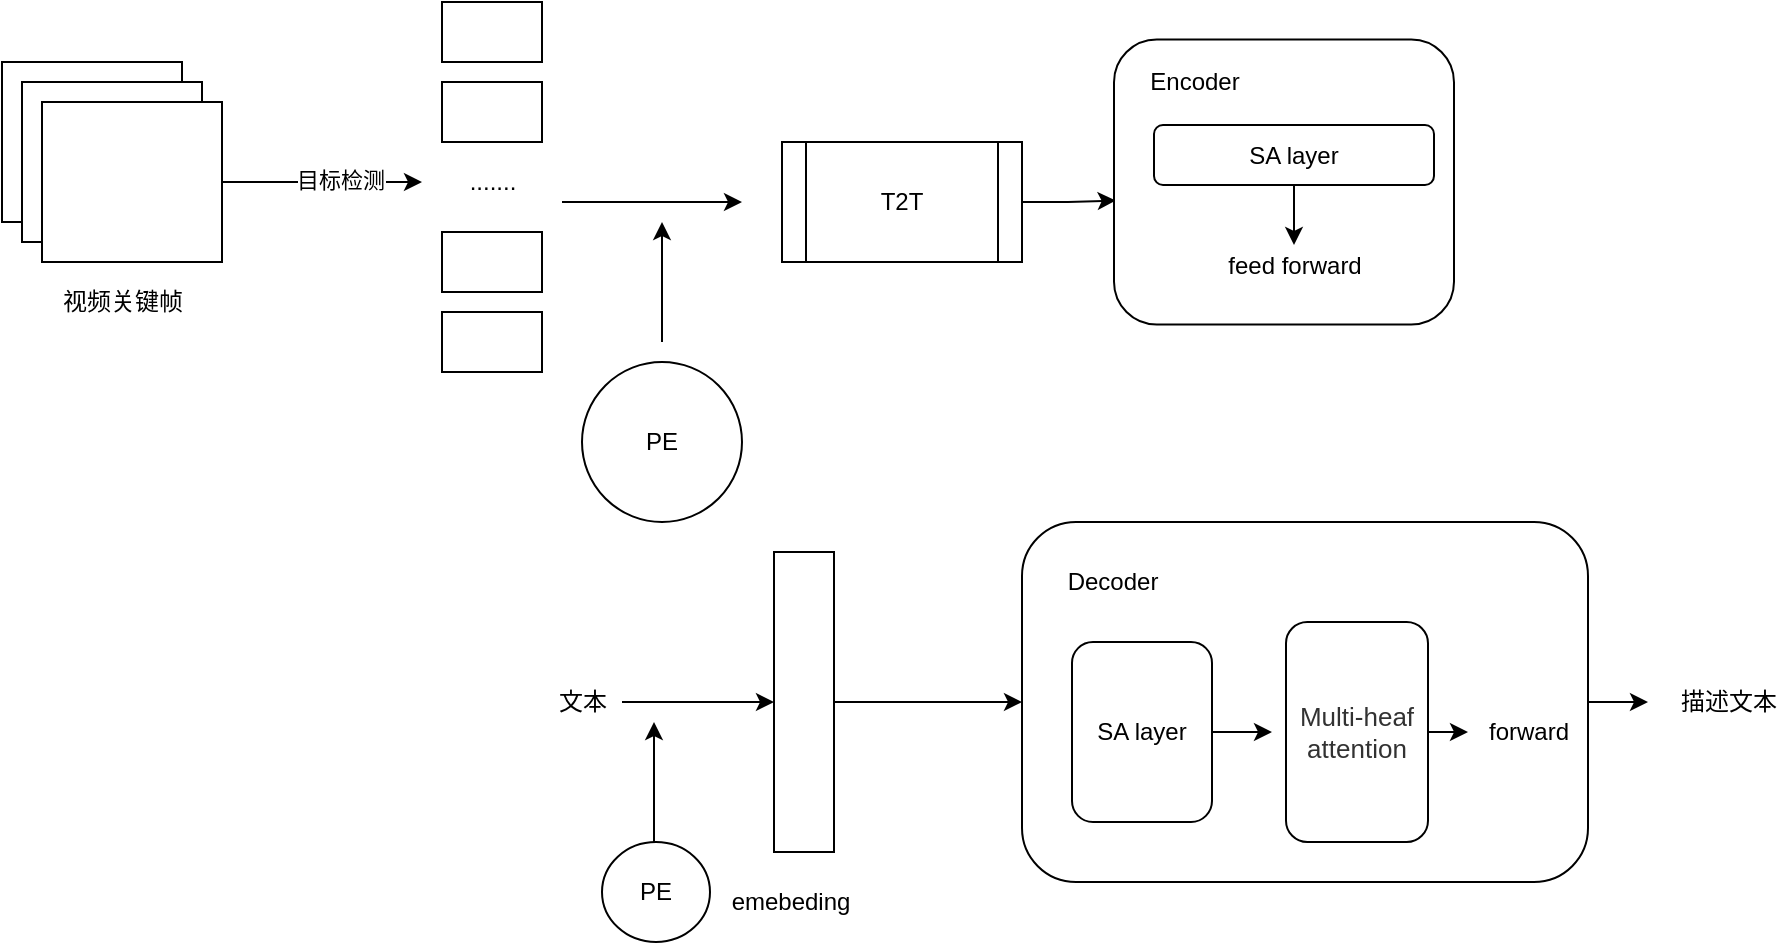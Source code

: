 <mxfile version="14.1.8" type="github">
  <diagram id="mjgzQn2ASEtUktzJg035" name="Page-1">
    <mxGraphModel dx="1038" dy="547" grid="1" gridSize="10" guides="1" tooltips="1" connect="1" arrows="1" fold="1" page="1" pageScale="1" pageWidth="827" pageHeight="1169" math="0" shadow="0">
      <root>
        <mxCell id="0" />
        <mxCell id="1" parent="0" />
        <mxCell id="aGDw1qsnUqBc0Kz5TsCL-34" style="edgeStyle=orthogonalEdgeStyle;rounded=0;orthogonalLoop=1;jettySize=auto;html=1;" edge="1" parent="1" source="aGDw1qsnUqBc0Kz5TsCL-33">
          <mxGeometry relative="1" as="geometry">
            <mxPoint x="889" y="410" as="targetPoint" />
          </mxGeometry>
        </mxCell>
        <mxCell id="aGDw1qsnUqBc0Kz5TsCL-33" value="" style="rounded=1;whiteSpace=wrap;html=1;" vertex="1" parent="1">
          <mxGeometry x="576" y="320" width="283" height="180" as="geometry" />
        </mxCell>
        <mxCell id="aGDw1qsnUqBc0Kz5TsCL-3" value="" style="rounded=0;whiteSpace=wrap;html=1;" vertex="1" parent="1">
          <mxGeometry x="66" y="90" width="90" height="80" as="geometry" />
        </mxCell>
        <mxCell id="aGDw1qsnUqBc0Kz5TsCL-5" value="" style="rounded=0;whiteSpace=wrap;html=1;" vertex="1" parent="1">
          <mxGeometry x="76" y="100" width="90" height="80" as="geometry" />
        </mxCell>
        <mxCell id="aGDw1qsnUqBc0Kz5TsCL-8" style="edgeStyle=orthogonalEdgeStyle;rounded=0;orthogonalLoop=1;jettySize=auto;html=1;exitX=1;exitY=0.5;exitDx=0;exitDy=0;" edge="1" parent="1" source="aGDw1qsnUqBc0Kz5TsCL-6">
          <mxGeometry relative="1" as="geometry">
            <mxPoint x="276" y="150" as="targetPoint" />
          </mxGeometry>
        </mxCell>
        <mxCell id="aGDw1qsnUqBc0Kz5TsCL-9" value="目标检测" style="edgeLabel;html=1;align=center;verticalAlign=middle;resizable=0;points=[];" vertex="1" connectable="0" parent="aGDw1qsnUqBc0Kz5TsCL-8">
          <mxGeometry x="0.176" y="2" relative="1" as="geometry">
            <mxPoint as="offset" />
          </mxGeometry>
        </mxCell>
        <mxCell id="aGDw1qsnUqBc0Kz5TsCL-6" value="" style="rounded=0;whiteSpace=wrap;html=1;" vertex="1" parent="1">
          <mxGeometry x="86" y="110" width="90" height="80" as="geometry" />
        </mxCell>
        <mxCell id="aGDw1qsnUqBc0Kz5TsCL-7" value="视频关键帧" style="text;html=1;align=center;verticalAlign=middle;resizable=0;points=[];autosize=1;" vertex="1" parent="1">
          <mxGeometry x="86" y="200" width="80" height="20" as="geometry" />
        </mxCell>
        <mxCell id="aGDw1qsnUqBc0Kz5TsCL-10" value="" style="rounded=0;whiteSpace=wrap;html=1;" vertex="1" parent="1">
          <mxGeometry x="286" y="60" width="50" height="30" as="geometry" />
        </mxCell>
        <mxCell id="aGDw1qsnUqBc0Kz5TsCL-11" value="" style="rounded=0;whiteSpace=wrap;html=1;" vertex="1" parent="1">
          <mxGeometry x="286" y="100" width="50" height="30" as="geometry" />
        </mxCell>
        <mxCell id="aGDw1qsnUqBc0Kz5TsCL-12" value="" style="rounded=0;whiteSpace=wrap;html=1;" vertex="1" parent="1">
          <mxGeometry x="286" y="175" width="50" height="30" as="geometry" />
        </mxCell>
        <mxCell id="aGDw1qsnUqBc0Kz5TsCL-13" value="" style="rounded=0;whiteSpace=wrap;html=1;" vertex="1" parent="1">
          <mxGeometry x="286" y="215" width="50" height="30" as="geometry" />
        </mxCell>
        <mxCell id="aGDw1qsnUqBc0Kz5TsCL-14" value=".......&lt;br&gt;" style="text;html=1;align=center;verticalAlign=middle;resizable=0;points=[];autosize=1;" vertex="1" parent="1">
          <mxGeometry x="291" y="140" width="40" height="20" as="geometry" />
        </mxCell>
        <mxCell id="aGDw1qsnUqBc0Kz5TsCL-15" value="" style="endArrow=classic;html=1;" edge="1" parent="1">
          <mxGeometry width="50" height="50" relative="1" as="geometry">
            <mxPoint x="346" y="160" as="sourcePoint" />
            <mxPoint x="436" y="160" as="targetPoint" />
          </mxGeometry>
        </mxCell>
        <mxCell id="aGDw1qsnUqBc0Kz5TsCL-16" value="" style="endArrow=classic;html=1;" edge="1" parent="1">
          <mxGeometry width="50" height="50" relative="1" as="geometry">
            <mxPoint x="396" y="230" as="sourcePoint" />
            <mxPoint x="396" y="170" as="targetPoint" />
          </mxGeometry>
        </mxCell>
        <mxCell id="aGDw1qsnUqBc0Kz5TsCL-17" value="PE" style="ellipse;whiteSpace=wrap;html=1;" vertex="1" parent="1">
          <mxGeometry x="356" y="240" width="80" height="80" as="geometry" />
        </mxCell>
        <mxCell id="aGDw1qsnUqBc0Kz5TsCL-26" style="edgeStyle=orthogonalEdgeStyle;rounded=0;orthogonalLoop=1;jettySize=auto;html=1;exitX=1;exitY=0.5;exitDx=0;exitDy=0;entryX=0.005;entryY=0.565;entryDx=0;entryDy=0;entryPerimeter=0;" edge="1" parent="1" source="aGDw1qsnUqBc0Kz5TsCL-18" target="aGDw1qsnUqBc0Kz5TsCL-20">
          <mxGeometry relative="1" as="geometry" />
        </mxCell>
        <mxCell id="aGDw1qsnUqBc0Kz5TsCL-18" value="T2T" style="shape=process;whiteSpace=wrap;html=1;backgroundOutline=1;" vertex="1" parent="1">
          <mxGeometry x="456" y="130" width="120" height="60" as="geometry" />
        </mxCell>
        <mxCell id="aGDw1qsnUqBc0Kz5TsCL-20" value="" style="rounded=1;whiteSpace=wrap;html=1;" vertex="1" parent="1">
          <mxGeometry x="622" y="78.75" width="170" height="142.5" as="geometry" />
        </mxCell>
        <mxCell id="aGDw1qsnUqBc0Kz5TsCL-21" value="Encoder" style="text;html=1;align=center;verticalAlign=middle;resizable=0;points=[];autosize=1;" vertex="1" parent="1">
          <mxGeometry x="632" y="90" width="60" height="20" as="geometry" />
        </mxCell>
        <mxCell id="aGDw1qsnUqBc0Kz5TsCL-23" style="edgeStyle=orthogonalEdgeStyle;rounded=0;orthogonalLoop=1;jettySize=auto;html=1;exitX=0.5;exitY=1;exitDx=0;exitDy=0;" edge="1" parent="1" source="aGDw1qsnUqBc0Kz5TsCL-22">
          <mxGeometry relative="1" as="geometry">
            <mxPoint x="712" y="181.5" as="targetPoint" />
          </mxGeometry>
        </mxCell>
        <mxCell id="aGDw1qsnUqBc0Kz5TsCL-22" value="SA layer" style="rounded=1;whiteSpace=wrap;html=1;" vertex="1" parent="1">
          <mxGeometry x="642" y="121.5" width="140" height="30" as="geometry" />
        </mxCell>
        <mxCell id="aGDw1qsnUqBc0Kz5TsCL-24" value="feed forward" style="text;html=1;align=center;verticalAlign=middle;resizable=0;points=[];autosize=1;" vertex="1" parent="1">
          <mxGeometry x="672" y="181.5" width="80" height="20" as="geometry" />
        </mxCell>
        <mxCell id="aGDw1qsnUqBc0Kz5TsCL-27" value="Decoder" style="text;html=1;align=center;verticalAlign=middle;resizable=0;points=[];autosize=1;" vertex="1" parent="1">
          <mxGeometry x="591" y="340" width="60" height="20" as="geometry" />
        </mxCell>
        <mxCell id="aGDw1qsnUqBc0Kz5TsCL-29" style="edgeStyle=orthogonalEdgeStyle;rounded=0;orthogonalLoop=1;jettySize=auto;html=1;exitX=1;exitY=0.5;exitDx=0;exitDy=0;" edge="1" parent="1" source="aGDw1qsnUqBc0Kz5TsCL-28">
          <mxGeometry relative="1" as="geometry">
            <mxPoint x="701" y="425" as="targetPoint" />
          </mxGeometry>
        </mxCell>
        <mxCell id="aGDw1qsnUqBc0Kz5TsCL-28" value="SA layer" style="rounded=1;whiteSpace=wrap;html=1;" vertex="1" parent="1">
          <mxGeometry x="601" y="380" width="70" height="90" as="geometry" />
        </mxCell>
        <mxCell id="aGDw1qsnUqBc0Kz5TsCL-30" value="&lt;span style=&quot;color: rgb(50 , 50 , 50) ; font-size: 13px ; background-color: rgba(255 , 255 , 255 , 0.01)&quot;&gt;Multi-heaf&lt;/span&gt;&lt;div style=&quot;resize: none ; outline: 0px ; font-size: 13px ; color: rgb(50 , 50 , 50)&quot;&gt;attention&lt;/div&gt;" style="rounded=1;whiteSpace=wrap;html=1;" vertex="1" parent="1">
          <mxGeometry x="708" y="370" width="71" height="110" as="geometry" />
        </mxCell>
        <mxCell id="aGDw1qsnUqBc0Kz5TsCL-31" value="forward" style="text;html=1;align=center;verticalAlign=middle;resizable=0;points=[];autosize=1;" vertex="1" parent="1">
          <mxGeometry x="799" y="415" width="60" height="20" as="geometry" />
        </mxCell>
        <mxCell id="aGDw1qsnUqBc0Kz5TsCL-32" value="" style="endArrow=classic;html=1;exitX=1;exitY=0.5;exitDx=0;exitDy=0;" edge="1" parent="1" source="aGDw1qsnUqBc0Kz5TsCL-30" target="aGDw1qsnUqBc0Kz5TsCL-31">
          <mxGeometry width="50" height="50" relative="1" as="geometry">
            <mxPoint x="489" y="360" as="sourcePoint" />
            <mxPoint x="539" y="310" as="targetPoint" />
          </mxGeometry>
        </mxCell>
        <mxCell id="aGDw1qsnUqBc0Kz5TsCL-35" value="描述文本" style="text;html=1;align=center;verticalAlign=middle;resizable=0;points=[];autosize=1;" vertex="1" parent="1">
          <mxGeometry x="899" y="400" width="60" height="20" as="geometry" />
        </mxCell>
        <mxCell id="aGDw1qsnUqBc0Kz5TsCL-38" value="" style="edgeStyle=orthogonalEdgeStyle;rounded=0;orthogonalLoop=1;jettySize=auto;html=1;" edge="1" parent="1" source="aGDw1qsnUqBc0Kz5TsCL-36" target="aGDw1qsnUqBc0Kz5TsCL-37">
          <mxGeometry relative="1" as="geometry" />
        </mxCell>
        <mxCell id="aGDw1qsnUqBc0Kz5TsCL-36" value="文本" style="text;html=1;align=center;verticalAlign=middle;resizable=0;points=[];autosize=1;" vertex="1" parent="1">
          <mxGeometry x="336" y="400" width="40" height="20" as="geometry" />
        </mxCell>
        <mxCell id="aGDw1qsnUqBc0Kz5TsCL-41" style="edgeStyle=orthogonalEdgeStyle;rounded=0;orthogonalLoop=1;jettySize=auto;html=1;entryX=0;entryY=0.5;entryDx=0;entryDy=0;" edge="1" parent="1" source="aGDw1qsnUqBc0Kz5TsCL-37" target="aGDw1qsnUqBc0Kz5TsCL-33">
          <mxGeometry relative="1" as="geometry" />
        </mxCell>
        <mxCell id="aGDw1qsnUqBc0Kz5TsCL-37" value="" style="whiteSpace=wrap;html=1;" vertex="1" parent="1">
          <mxGeometry x="452" y="335" width="30" height="150" as="geometry" />
        </mxCell>
        <mxCell id="aGDw1qsnUqBc0Kz5TsCL-39" value="" style="endArrow=classic;html=1;" edge="1" parent="1">
          <mxGeometry width="50" height="50" relative="1" as="geometry">
            <mxPoint x="392" y="480" as="sourcePoint" />
            <mxPoint x="392" y="420" as="targetPoint" />
          </mxGeometry>
        </mxCell>
        <mxCell id="aGDw1qsnUqBc0Kz5TsCL-40" value="PE" style="ellipse;whiteSpace=wrap;html=1;" vertex="1" parent="1">
          <mxGeometry x="366" y="480" width="54" height="50" as="geometry" />
        </mxCell>
        <mxCell id="aGDw1qsnUqBc0Kz5TsCL-42" value="emebeding" style="text;html=1;align=center;verticalAlign=middle;resizable=0;points=[];autosize=1;" vertex="1" parent="1">
          <mxGeometry x="425" y="500" width="70" height="20" as="geometry" />
        </mxCell>
      </root>
    </mxGraphModel>
  </diagram>
</mxfile>
